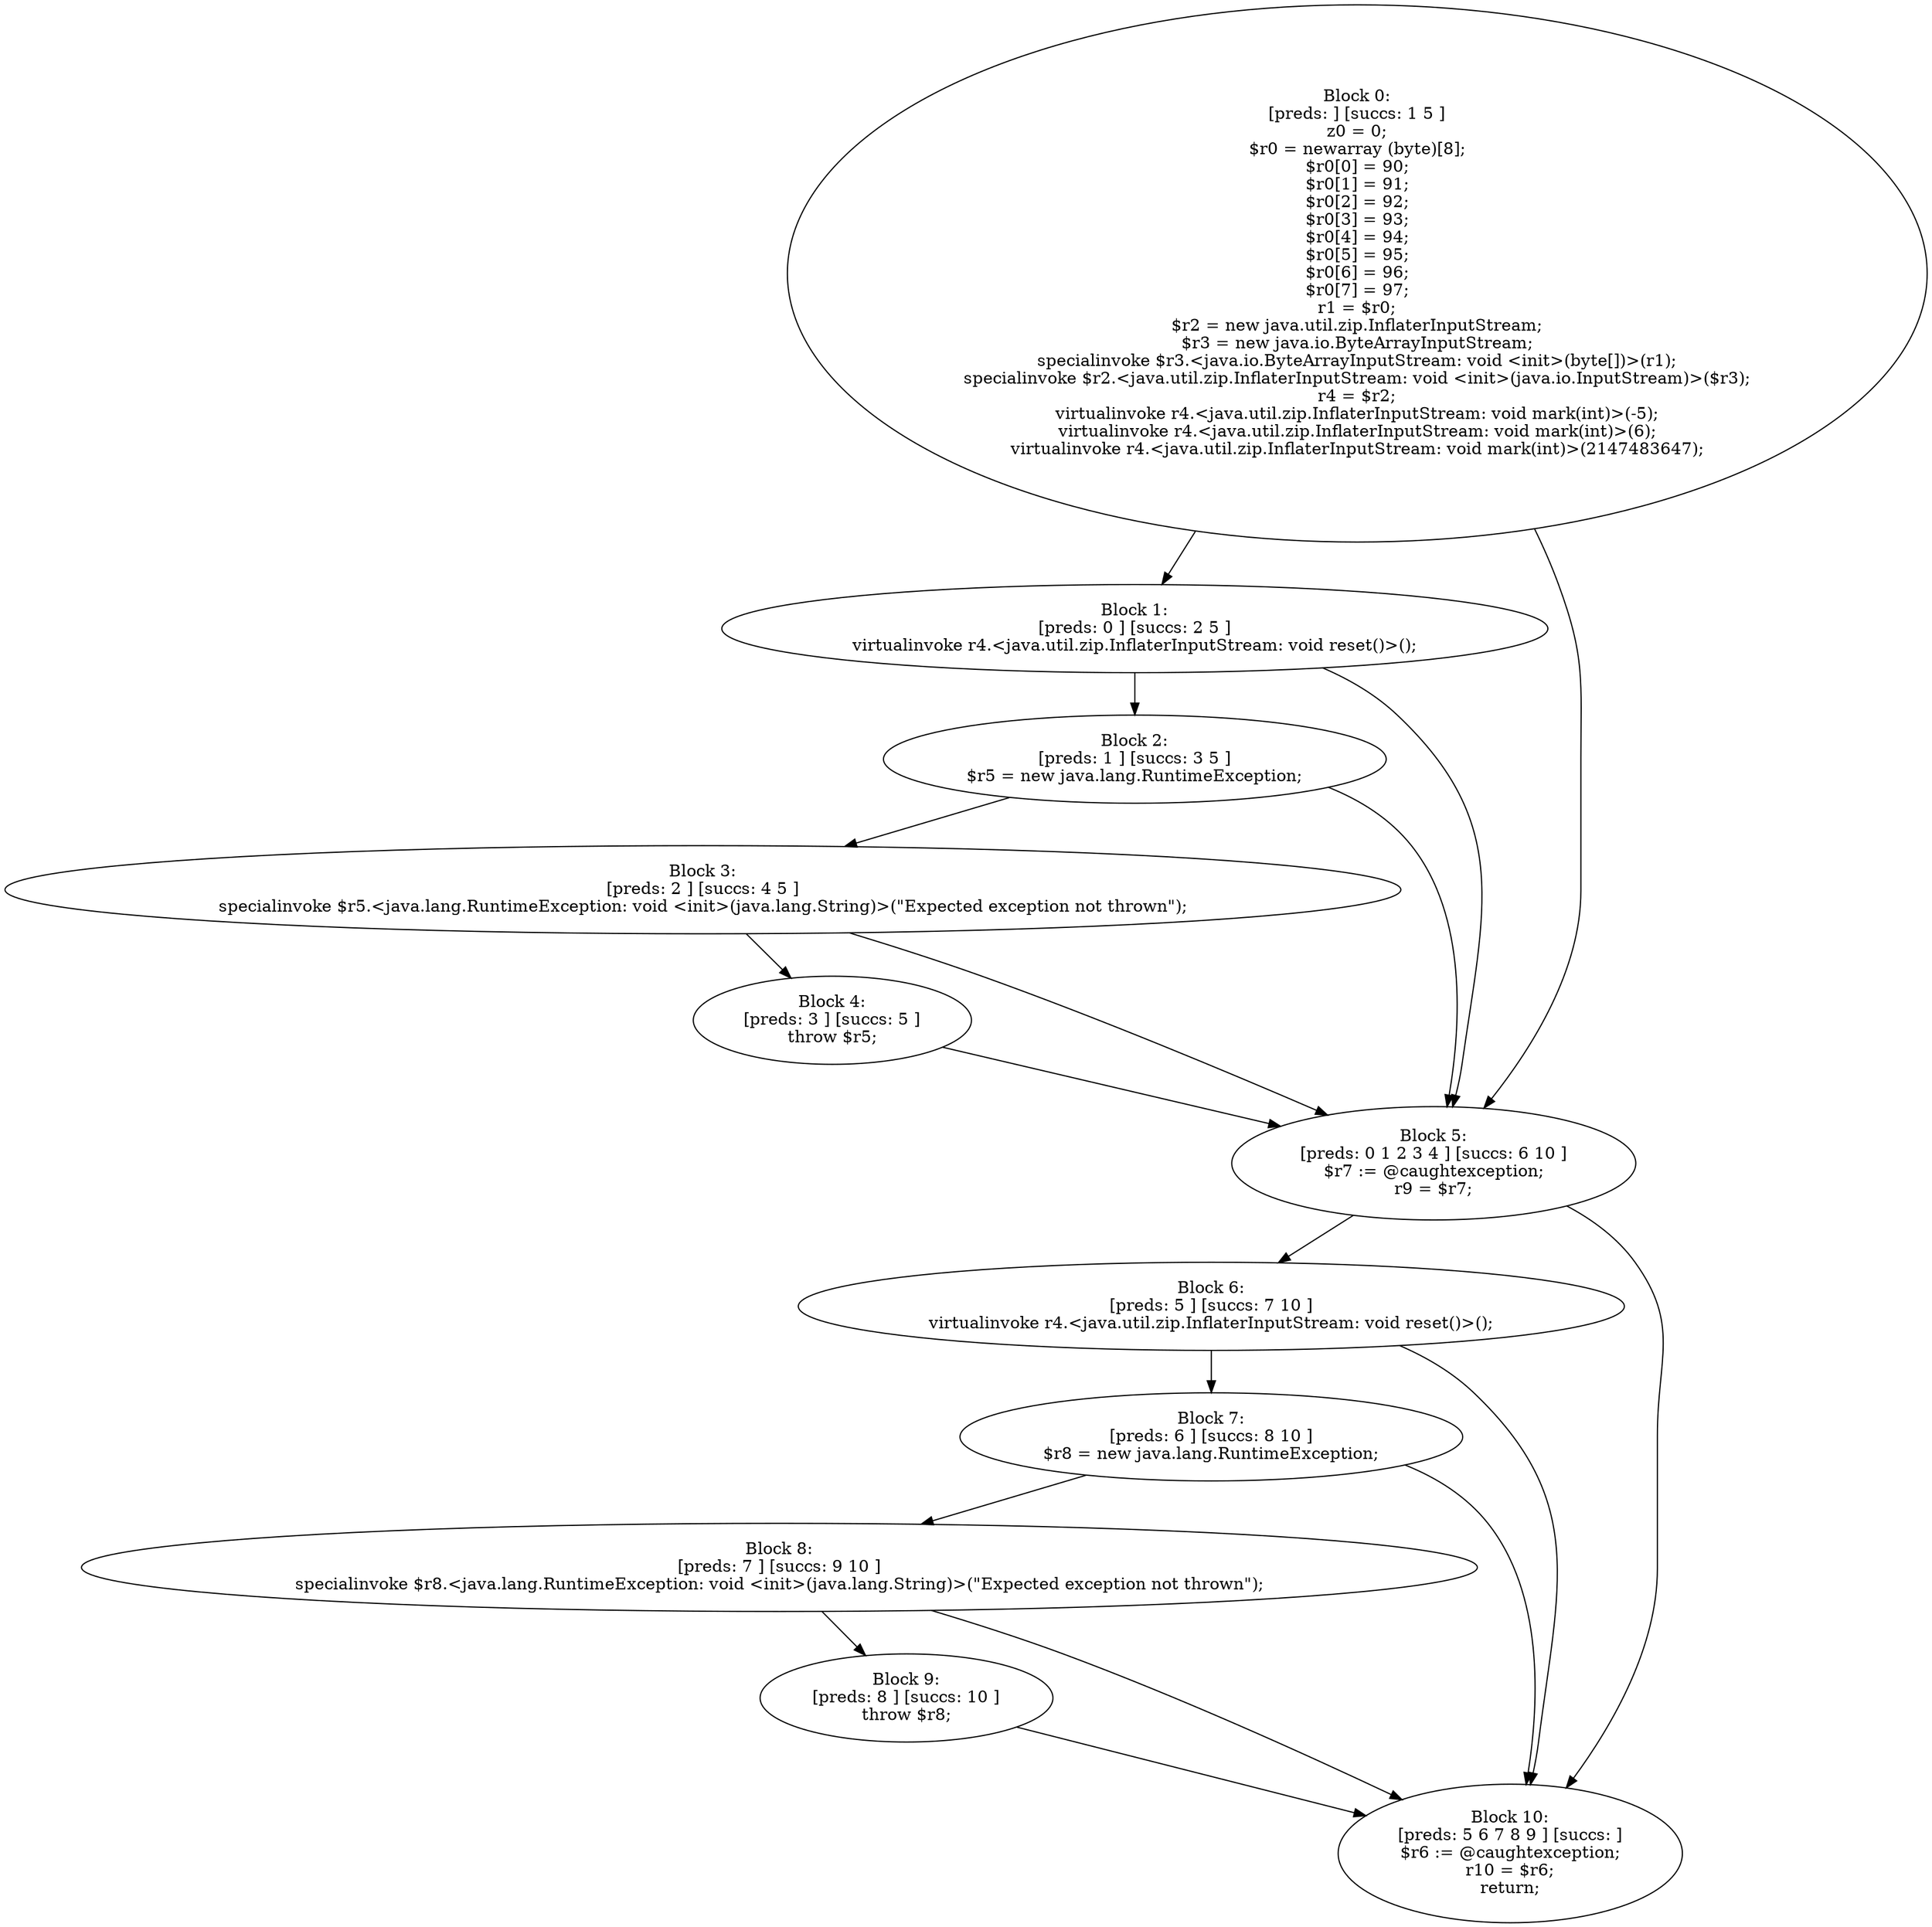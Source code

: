 digraph "unitGraph" {
    "Block 0:
[preds: ] [succs: 1 5 ]
z0 = 0;
$r0 = newarray (byte)[8];
$r0[0] = 90;
$r0[1] = 91;
$r0[2] = 92;
$r0[3] = 93;
$r0[4] = 94;
$r0[5] = 95;
$r0[6] = 96;
$r0[7] = 97;
r1 = $r0;
$r2 = new java.util.zip.InflaterInputStream;
$r3 = new java.io.ByteArrayInputStream;
specialinvoke $r3.<java.io.ByteArrayInputStream: void <init>(byte[])>(r1);
specialinvoke $r2.<java.util.zip.InflaterInputStream: void <init>(java.io.InputStream)>($r3);
r4 = $r2;
virtualinvoke r4.<java.util.zip.InflaterInputStream: void mark(int)>(-5);
virtualinvoke r4.<java.util.zip.InflaterInputStream: void mark(int)>(6);
virtualinvoke r4.<java.util.zip.InflaterInputStream: void mark(int)>(2147483647);
"
    "Block 1:
[preds: 0 ] [succs: 2 5 ]
virtualinvoke r4.<java.util.zip.InflaterInputStream: void reset()>();
"
    "Block 2:
[preds: 1 ] [succs: 3 5 ]
$r5 = new java.lang.RuntimeException;
"
    "Block 3:
[preds: 2 ] [succs: 4 5 ]
specialinvoke $r5.<java.lang.RuntimeException: void <init>(java.lang.String)>(\"Expected exception not thrown\");
"
    "Block 4:
[preds: 3 ] [succs: 5 ]
throw $r5;
"
    "Block 5:
[preds: 0 1 2 3 4 ] [succs: 6 10 ]
$r7 := @caughtexception;
r9 = $r7;
"
    "Block 6:
[preds: 5 ] [succs: 7 10 ]
virtualinvoke r4.<java.util.zip.InflaterInputStream: void reset()>();
"
    "Block 7:
[preds: 6 ] [succs: 8 10 ]
$r8 = new java.lang.RuntimeException;
"
    "Block 8:
[preds: 7 ] [succs: 9 10 ]
specialinvoke $r8.<java.lang.RuntimeException: void <init>(java.lang.String)>(\"Expected exception not thrown\");
"
    "Block 9:
[preds: 8 ] [succs: 10 ]
throw $r8;
"
    "Block 10:
[preds: 5 6 7 8 9 ] [succs: ]
$r6 := @caughtexception;
r10 = $r6;
return;
"
    "Block 0:
[preds: ] [succs: 1 5 ]
z0 = 0;
$r0 = newarray (byte)[8];
$r0[0] = 90;
$r0[1] = 91;
$r0[2] = 92;
$r0[3] = 93;
$r0[4] = 94;
$r0[5] = 95;
$r0[6] = 96;
$r0[7] = 97;
r1 = $r0;
$r2 = new java.util.zip.InflaterInputStream;
$r3 = new java.io.ByteArrayInputStream;
specialinvoke $r3.<java.io.ByteArrayInputStream: void <init>(byte[])>(r1);
specialinvoke $r2.<java.util.zip.InflaterInputStream: void <init>(java.io.InputStream)>($r3);
r4 = $r2;
virtualinvoke r4.<java.util.zip.InflaterInputStream: void mark(int)>(-5);
virtualinvoke r4.<java.util.zip.InflaterInputStream: void mark(int)>(6);
virtualinvoke r4.<java.util.zip.InflaterInputStream: void mark(int)>(2147483647);
"->"Block 1:
[preds: 0 ] [succs: 2 5 ]
virtualinvoke r4.<java.util.zip.InflaterInputStream: void reset()>();
";
    "Block 0:
[preds: ] [succs: 1 5 ]
z0 = 0;
$r0 = newarray (byte)[8];
$r0[0] = 90;
$r0[1] = 91;
$r0[2] = 92;
$r0[3] = 93;
$r0[4] = 94;
$r0[5] = 95;
$r0[6] = 96;
$r0[7] = 97;
r1 = $r0;
$r2 = new java.util.zip.InflaterInputStream;
$r3 = new java.io.ByteArrayInputStream;
specialinvoke $r3.<java.io.ByteArrayInputStream: void <init>(byte[])>(r1);
specialinvoke $r2.<java.util.zip.InflaterInputStream: void <init>(java.io.InputStream)>($r3);
r4 = $r2;
virtualinvoke r4.<java.util.zip.InflaterInputStream: void mark(int)>(-5);
virtualinvoke r4.<java.util.zip.InflaterInputStream: void mark(int)>(6);
virtualinvoke r4.<java.util.zip.InflaterInputStream: void mark(int)>(2147483647);
"->"Block 5:
[preds: 0 1 2 3 4 ] [succs: 6 10 ]
$r7 := @caughtexception;
r9 = $r7;
";
    "Block 1:
[preds: 0 ] [succs: 2 5 ]
virtualinvoke r4.<java.util.zip.InflaterInputStream: void reset()>();
"->"Block 2:
[preds: 1 ] [succs: 3 5 ]
$r5 = new java.lang.RuntimeException;
";
    "Block 1:
[preds: 0 ] [succs: 2 5 ]
virtualinvoke r4.<java.util.zip.InflaterInputStream: void reset()>();
"->"Block 5:
[preds: 0 1 2 3 4 ] [succs: 6 10 ]
$r7 := @caughtexception;
r9 = $r7;
";
    "Block 2:
[preds: 1 ] [succs: 3 5 ]
$r5 = new java.lang.RuntimeException;
"->"Block 3:
[preds: 2 ] [succs: 4 5 ]
specialinvoke $r5.<java.lang.RuntimeException: void <init>(java.lang.String)>(\"Expected exception not thrown\");
";
    "Block 2:
[preds: 1 ] [succs: 3 5 ]
$r5 = new java.lang.RuntimeException;
"->"Block 5:
[preds: 0 1 2 3 4 ] [succs: 6 10 ]
$r7 := @caughtexception;
r9 = $r7;
";
    "Block 3:
[preds: 2 ] [succs: 4 5 ]
specialinvoke $r5.<java.lang.RuntimeException: void <init>(java.lang.String)>(\"Expected exception not thrown\");
"->"Block 4:
[preds: 3 ] [succs: 5 ]
throw $r5;
";
    "Block 3:
[preds: 2 ] [succs: 4 5 ]
specialinvoke $r5.<java.lang.RuntimeException: void <init>(java.lang.String)>(\"Expected exception not thrown\");
"->"Block 5:
[preds: 0 1 2 3 4 ] [succs: 6 10 ]
$r7 := @caughtexception;
r9 = $r7;
";
    "Block 4:
[preds: 3 ] [succs: 5 ]
throw $r5;
"->"Block 5:
[preds: 0 1 2 3 4 ] [succs: 6 10 ]
$r7 := @caughtexception;
r9 = $r7;
";
    "Block 5:
[preds: 0 1 2 3 4 ] [succs: 6 10 ]
$r7 := @caughtexception;
r9 = $r7;
"->"Block 6:
[preds: 5 ] [succs: 7 10 ]
virtualinvoke r4.<java.util.zip.InflaterInputStream: void reset()>();
";
    "Block 5:
[preds: 0 1 2 3 4 ] [succs: 6 10 ]
$r7 := @caughtexception;
r9 = $r7;
"->"Block 10:
[preds: 5 6 7 8 9 ] [succs: ]
$r6 := @caughtexception;
r10 = $r6;
return;
";
    "Block 6:
[preds: 5 ] [succs: 7 10 ]
virtualinvoke r4.<java.util.zip.InflaterInputStream: void reset()>();
"->"Block 7:
[preds: 6 ] [succs: 8 10 ]
$r8 = new java.lang.RuntimeException;
";
    "Block 6:
[preds: 5 ] [succs: 7 10 ]
virtualinvoke r4.<java.util.zip.InflaterInputStream: void reset()>();
"->"Block 10:
[preds: 5 6 7 8 9 ] [succs: ]
$r6 := @caughtexception;
r10 = $r6;
return;
";
    "Block 7:
[preds: 6 ] [succs: 8 10 ]
$r8 = new java.lang.RuntimeException;
"->"Block 8:
[preds: 7 ] [succs: 9 10 ]
specialinvoke $r8.<java.lang.RuntimeException: void <init>(java.lang.String)>(\"Expected exception not thrown\");
";
    "Block 7:
[preds: 6 ] [succs: 8 10 ]
$r8 = new java.lang.RuntimeException;
"->"Block 10:
[preds: 5 6 7 8 9 ] [succs: ]
$r6 := @caughtexception;
r10 = $r6;
return;
";
    "Block 8:
[preds: 7 ] [succs: 9 10 ]
specialinvoke $r8.<java.lang.RuntimeException: void <init>(java.lang.String)>(\"Expected exception not thrown\");
"->"Block 9:
[preds: 8 ] [succs: 10 ]
throw $r8;
";
    "Block 8:
[preds: 7 ] [succs: 9 10 ]
specialinvoke $r8.<java.lang.RuntimeException: void <init>(java.lang.String)>(\"Expected exception not thrown\");
"->"Block 10:
[preds: 5 6 7 8 9 ] [succs: ]
$r6 := @caughtexception;
r10 = $r6;
return;
";
    "Block 9:
[preds: 8 ] [succs: 10 ]
throw $r8;
"->"Block 10:
[preds: 5 6 7 8 9 ] [succs: ]
$r6 := @caughtexception;
r10 = $r6;
return;
";
}

